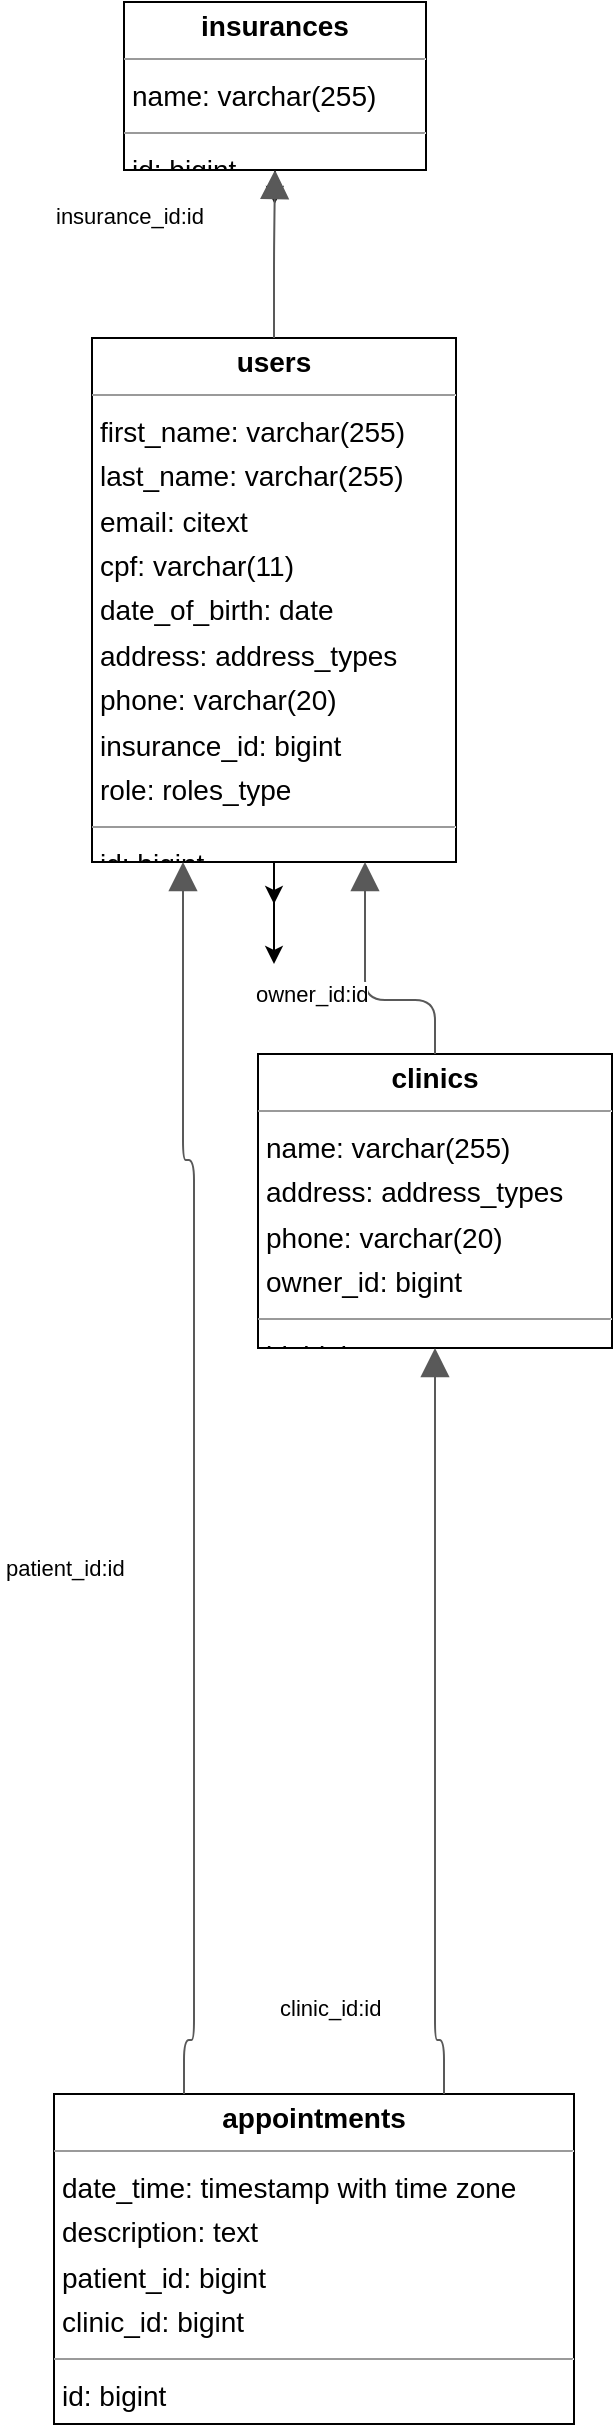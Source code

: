 <mxfile version="26.1.1">
  <diagram name="Page-1" id="HEHYhgjBuoOw1G1X0wev">
    <mxGraphModel dx="4033" dy="2346" grid="1" gridSize="10" guides="1" tooltips="1" connect="1" arrows="1" fold="1" page="1" pageScale="1" pageWidth="827" pageHeight="1169" math="0" shadow="0">
      <root>
        <mxCell id="0" />
        <mxCell id="1" parent="0" />
        <mxCell id="OrB3iv7E3T1-Tw3qa0XV-32" value="&lt;p style=&quot;margin:0px;margin-top:4px;text-align:center;&quot;&gt;&lt;b&gt;appointments&lt;/b&gt;&lt;/p&gt;&lt;hr size=&quot;1&quot;/&gt;&lt;p style=&quot;margin:0 0 0 4px;line-height:1.6;&quot;&gt; date_time: timestamp with time zone&lt;br/&gt; description: text&lt;br/&gt; patient_id: bigint&lt;br/&gt; clinic_id: bigint&lt;/p&gt;&lt;hr size=&quot;1&quot;/&gt;&lt;p style=&quot;margin:0 0 0 4px;line-height:1.6;&quot;&gt; id: bigint&lt;/p&gt;" style="verticalAlign=top;align=left;overflow=fill;fontSize=14;fontFamily=Helvetica;html=1;rounded=0;shadow=0;comic=0;labelBackgroundColor=none;strokeWidth=1;" vertex="1" parent="1">
          <mxGeometry x="-110" y="935" width="260" height="165" as="geometry" />
        </mxCell>
        <mxCell id="OrB3iv7E3T1-Tw3qa0XV-33" value="&lt;p style=&quot;margin:0px;margin-top:4px;text-align:center;&quot;&gt;&lt;b&gt;clinics&lt;/b&gt;&lt;/p&gt;&lt;hr size=&quot;1&quot;/&gt;&lt;p style=&quot;margin:0 0 0 4px;line-height:1.6;&quot;&gt; name: varchar(255)&lt;br/&gt; address: address_types&lt;br/&gt; phone: varchar(20)&lt;br/&gt; owner_id: bigint&lt;/p&gt;&lt;hr size=&quot;1&quot;/&gt;&lt;p style=&quot;margin:0 0 0 4px;line-height:1.6;&quot;&gt; id: bigint&lt;/p&gt;" style="verticalAlign=top;align=left;overflow=fill;fontSize=14;fontFamily=Helvetica;html=1;rounded=0;shadow=0;comic=0;labelBackgroundColor=none;strokeWidth=1;" vertex="1" parent="1">
          <mxGeometry x="-8" y="415" width="177" height="147" as="geometry" />
        </mxCell>
        <mxCell id="OrB3iv7E3T1-Tw3qa0XV-47" style="edgeStyle=orthogonalEdgeStyle;rounded=0;orthogonalLoop=1;jettySize=auto;html=1;exitX=0.5;exitY=1;exitDx=0;exitDy=0;" edge="1" parent="1" source="OrB3iv7E3T1-Tw3qa0XV-35">
          <mxGeometry relative="1" as="geometry">
            <mxPoint x="0.333" y="-10" as="targetPoint" />
          </mxGeometry>
        </mxCell>
        <mxCell id="OrB3iv7E3T1-Tw3qa0XV-35" value="&lt;p style=&quot;margin:0px;margin-top:4px;text-align:center;&quot;&gt;&lt;b&gt;insurances&lt;/b&gt;&lt;/p&gt;&lt;hr size=&quot;1&quot;/&gt;&lt;p style=&quot;margin:0 0 0 4px;line-height:1.6;&quot;&gt; name: varchar(255)&lt;/p&gt;&lt;hr size=&quot;1&quot;/&gt;&lt;p style=&quot;margin:0 0 0 4px;line-height:1.6;&quot;&gt; id: bigint&lt;/p&gt;" style="verticalAlign=top;align=left;overflow=fill;fontSize=14;fontFamily=Helvetica;html=1;rounded=0;shadow=0;comic=0;labelBackgroundColor=none;strokeWidth=1;" vertex="1" parent="1">
          <mxGeometry x="-75" y="-111" width="151" height="84" as="geometry" />
        </mxCell>
        <mxCell id="OrB3iv7E3T1-Tw3qa0XV-36" style="edgeStyle=orthogonalEdgeStyle;rounded=0;orthogonalLoop=1;jettySize=auto;html=1;exitX=0.5;exitY=1;exitDx=0;exitDy=0;" edge="1" parent="1" source="OrB3iv7E3T1-Tw3qa0XV-38">
          <mxGeometry relative="1" as="geometry">
            <mxPoint y="340" as="targetPoint" />
          </mxGeometry>
        </mxCell>
        <mxCell id="OrB3iv7E3T1-Tw3qa0XV-37" style="edgeStyle=orthogonalEdgeStyle;rounded=0;orthogonalLoop=1;jettySize=auto;html=1;" edge="1" parent="1" source="OrB3iv7E3T1-Tw3qa0XV-38">
          <mxGeometry relative="1" as="geometry">
            <mxPoint y="370" as="targetPoint" />
          </mxGeometry>
        </mxCell>
        <mxCell id="OrB3iv7E3T1-Tw3qa0XV-38" value="&lt;p style=&quot;margin:0px;margin-top:4px;text-align:center;&quot;&gt;&lt;b&gt;users&lt;/b&gt;&lt;/p&gt;&lt;hr size=&quot;1&quot;/&gt;&lt;p style=&quot;margin:0 0 0 4px;line-height:1.6;&quot;&gt; first_name: varchar(255)&lt;br/&gt; last_name: varchar(255)&lt;br/&gt; email: citext&lt;br/&gt; cpf: varchar(11)&lt;br/&gt; date_of_birth: date&lt;br/&gt; address: address_types&lt;br/&gt; phone: varchar(20)&lt;br/&gt; insurance_id: bigint&lt;br/&gt; role: roles_type&lt;/p&gt;&lt;hr size=&quot;1&quot;/&gt;&lt;p style=&quot;margin:0 0 0 4px;line-height:1.6;&quot;&gt; id: bigint&lt;/p&gt;" style="verticalAlign=top;align=left;overflow=fill;fontSize=14;fontFamily=Helvetica;html=1;rounded=0;shadow=0;comic=0;labelBackgroundColor=none;strokeWidth=1;" vertex="1" parent="1">
          <mxGeometry x="-91" y="57" width="182" height="262" as="geometry" />
        </mxCell>
        <mxCell id="OrB3iv7E3T1-Tw3qa0XV-39" value="" style="html=1;rounded=1;edgeStyle=orthogonalEdgeStyle;dashed=0;startArrow=none;endArrow=block;endSize=12;strokeColor=#595959;exitX=0.750;exitY=0.000;exitDx=0;exitDy=0;entryX=0.500;entryY=1.000;entryDx=0;entryDy=0;" edge="1" parent="1" source="OrB3iv7E3T1-Tw3qa0XV-32" target="OrB3iv7E3T1-Tw3qa0XV-33">
          <mxGeometry width="50" height="50" relative="1" as="geometry">
            <Array as="points">
              <mxPoint x="85" y="908" />
              <mxPoint x="80" y="908" />
            </Array>
          </mxGeometry>
        </mxCell>
        <mxCell id="OrB3iv7E3T1-Tw3qa0XV-40" value="clinic_id:id" style="edgeLabel;resizable=0;html=1;align=left;verticalAlign=top;strokeColor=default;" vertex="1" connectable="0" parent="OrB3iv7E3T1-Tw3qa0XV-39">
          <mxGeometry x="1" y="879" as="geometry" />
        </mxCell>
        <mxCell id="OrB3iv7E3T1-Tw3qa0XV-41" value="" style="html=1;rounded=1;edgeStyle=orthogonalEdgeStyle;dashed=0;startArrow=none;endArrow=block;endSize=12;strokeColor=#595959;exitX=0.250;exitY=0.000;exitDx=0;exitDy=0;entryX=0.250;entryY=1.000;entryDx=0;entryDy=0;" edge="1" parent="1" source="OrB3iv7E3T1-Tw3qa0XV-32" target="OrB3iv7E3T1-Tw3qa0XV-38">
          <mxGeometry width="50" height="50" relative="1" as="geometry">
            <Array as="points">
              <mxPoint x="-45" y="908" />
              <mxPoint x="-40" y="908" />
              <mxPoint x="-40" y="468" />
              <mxPoint x="-45" y="468" />
            </Array>
          </mxGeometry>
        </mxCell>
        <mxCell id="OrB3iv7E3T1-Tw3qa0XV-42" value="patient_id:id" style="edgeLabel;resizable=0;html=1;align=left;verticalAlign=top;strokeColor=default;" vertex="1" connectable="0" parent="OrB3iv7E3T1-Tw3qa0XV-41">
          <mxGeometry x="-136" y="659" as="geometry" />
        </mxCell>
        <mxCell id="OrB3iv7E3T1-Tw3qa0XV-43" value="" style="html=1;rounded=1;edgeStyle=orthogonalEdgeStyle;dashed=0;startArrow=none;endArrow=block;endSize=12;strokeColor=#595959;exitX=0.500;exitY=0.000;exitDx=0;exitDy=0;entryX=0.750;entryY=1.000;entryDx=0;entryDy=0;" edge="1" parent="1" source="OrB3iv7E3T1-Tw3qa0XV-33" target="OrB3iv7E3T1-Tw3qa0XV-38">
          <mxGeometry width="50" height="50" relative="1" as="geometry">
            <Array as="points">
              <mxPoint x="80" y="388" />
              <mxPoint x="46" y="388" />
            </Array>
          </mxGeometry>
        </mxCell>
        <mxCell id="OrB3iv7E3T1-Tw3qa0XV-44" value="owner_id:id" style="edgeLabel;resizable=0;html=1;align=left;verticalAlign=top;strokeColor=default;" vertex="1" connectable="0" parent="OrB3iv7E3T1-Tw3qa0XV-43">
          <mxGeometry x="-11" y="372" as="geometry" />
        </mxCell>
        <mxCell id="OrB3iv7E3T1-Tw3qa0XV-45" value="" style="html=1;rounded=1;edgeStyle=orthogonalEdgeStyle;dashed=0;startArrow=none;endArrow=block;endSize=12;strokeColor=#595959;exitX=0.500;exitY=0.000;exitDx=0;exitDy=0;entryX=0.500;entryY=1.001;entryDx=0;entryDy=0;" edge="1" parent="1" source="OrB3iv7E3T1-Tw3qa0XV-38" target="OrB3iv7E3T1-Tw3qa0XV-35">
          <mxGeometry width="50" height="50" relative="1" as="geometry">
            <Array as="points" />
          </mxGeometry>
        </mxCell>
        <mxCell id="OrB3iv7E3T1-Tw3qa0XV-46" value="insurance_id:id" style="edgeLabel;resizable=0;html=1;align=left;verticalAlign=top;strokeColor=default;" vertex="1" connectable="0" parent="OrB3iv7E3T1-Tw3qa0XV-45">
          <mxGeometry x="-111" y="-17" as="geometry" />
        </mxCell>
      </root>
    </mxGraphModel>
  </diagram>
</mxfile>
